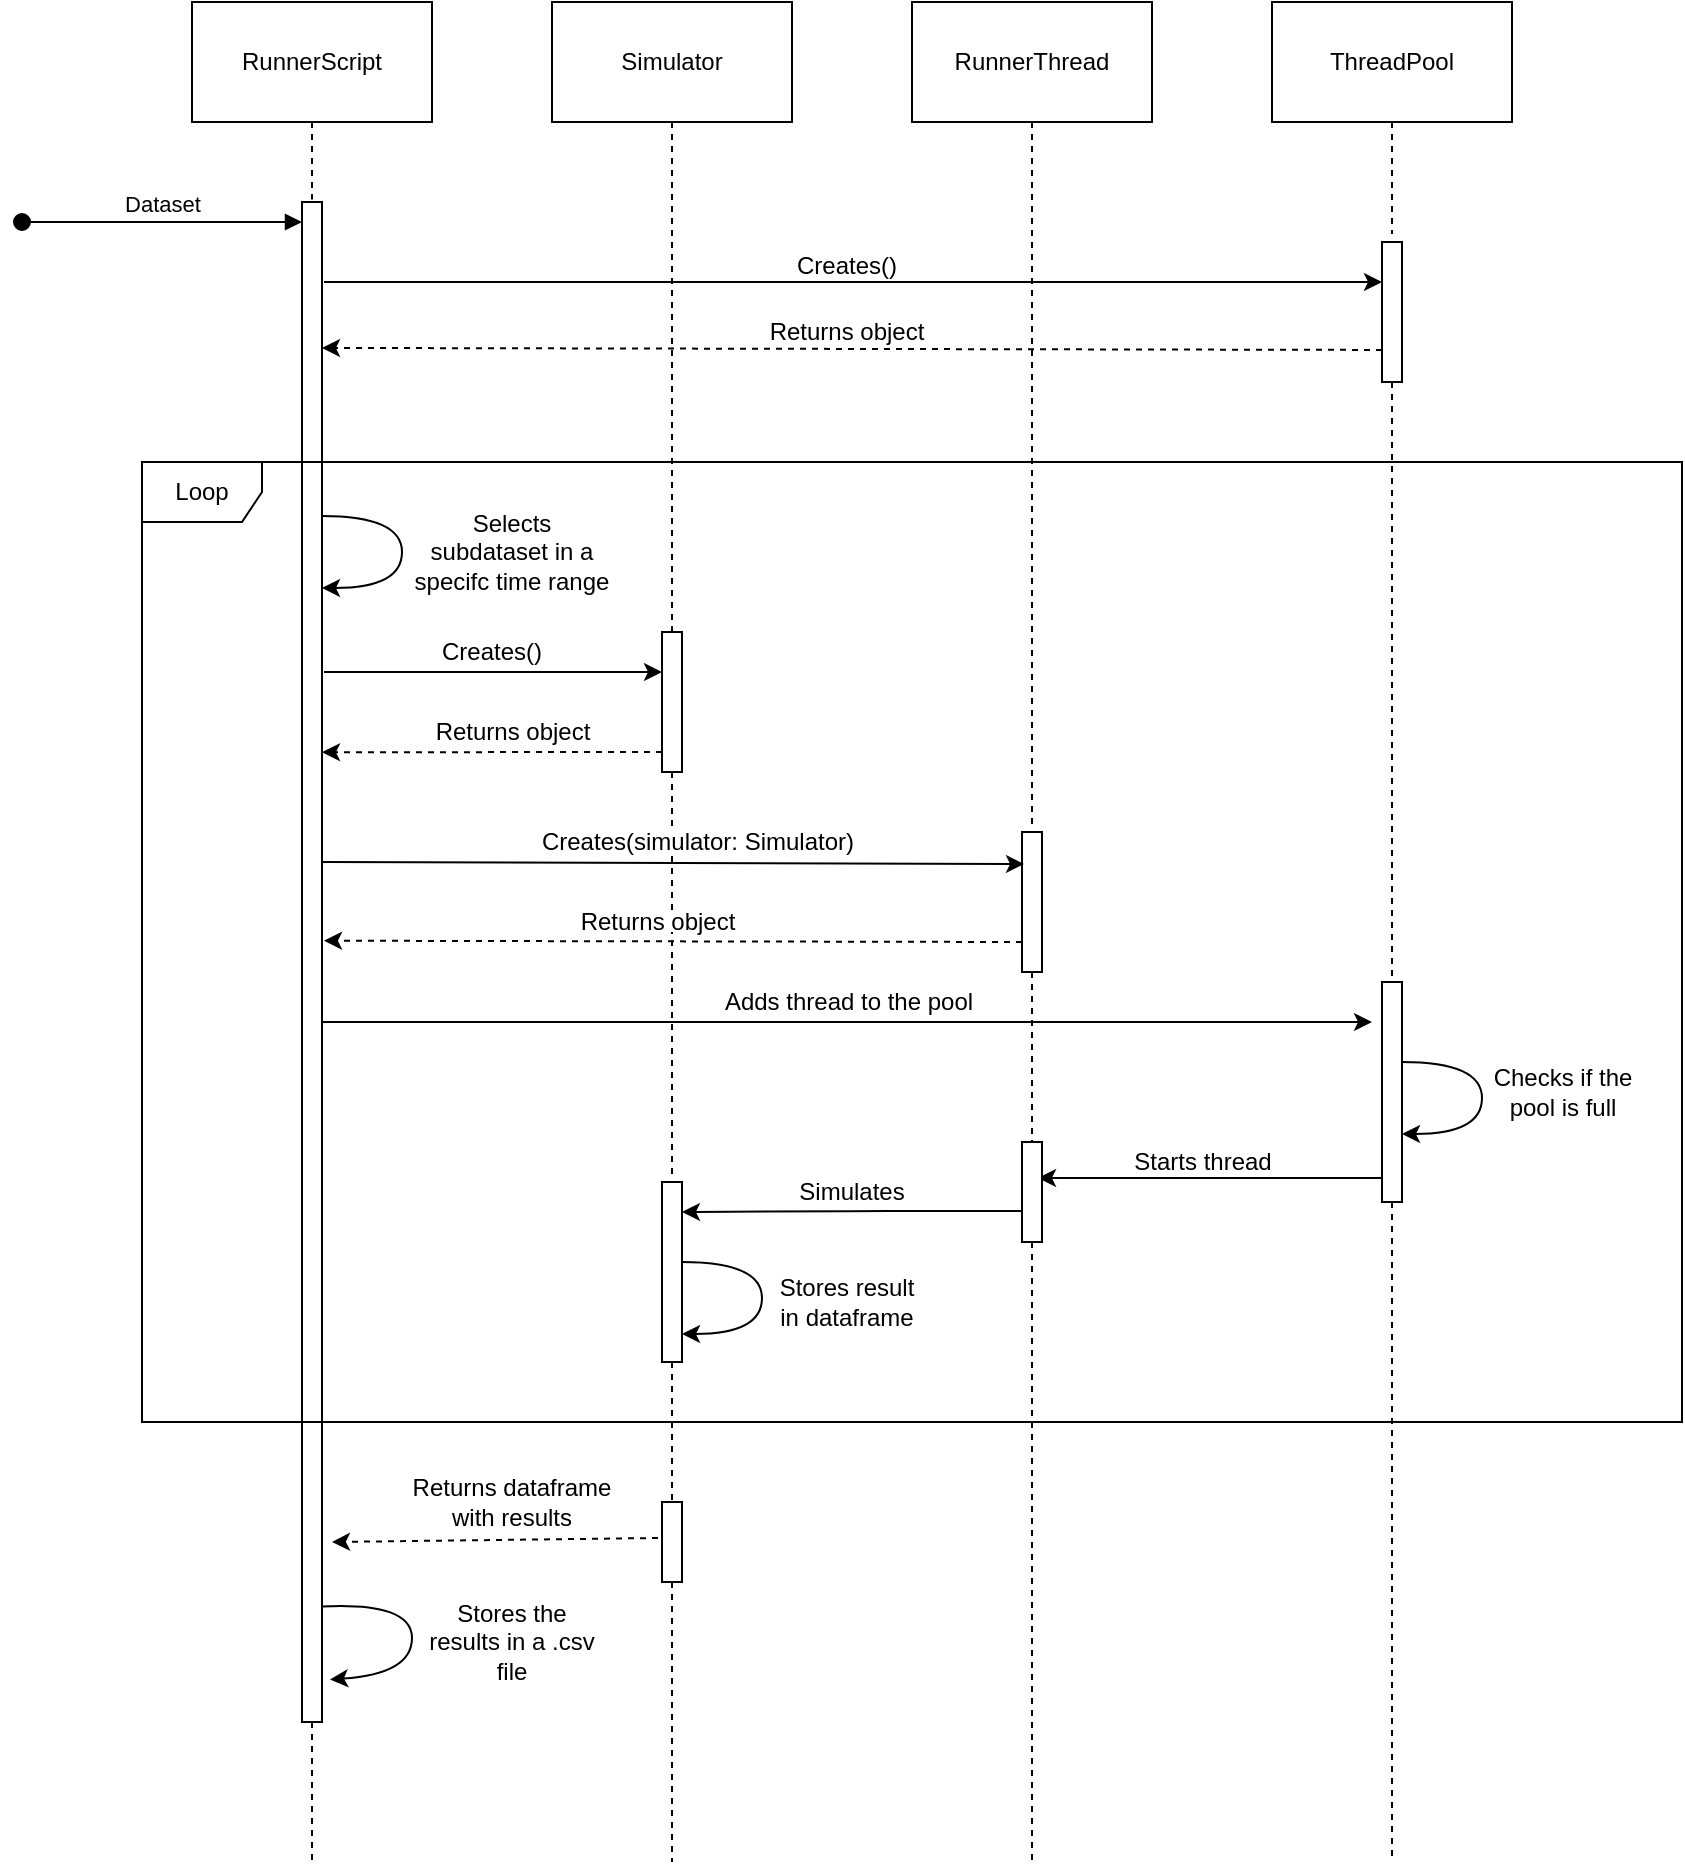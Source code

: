 <mxfile version="12.9.13" type="device"><diagram id="vDmNLJ3tLOnTpDNT0lkT" name="Page-1"><mxGraphModel dx="1086" dy="806" grid="1" gridSize="10" guides="1" tooltips="1" connect="1" arrows="1" fold="1" page="1" pageScale="1" pageWidth="827" pageHeight="1169" math="0" shadow="0"><root><mxCell id="0"/><mxCell id="1" parent="0"/><mxCell id="1Secp2DpFtY-Dkxf8vlH-45" style="edgeStyle=orthogonalEdgeStyle;rounded=0;orthogonalLoop=1;jettySize=auto;html=1;entryX=0.5;entryY=-0.043;entryDx=0;entryDy=0;entryPerimeter=0;dashed=1;endArrow=none;endFill=0;" edge="1" parent="1" source="1Secp2DpFtY-Dkxf8vlH-1" target="1Secp2DpFtY-Dkxf8vlH-23"><mxGeometry relative="1" as="geometry"/></mxCell><mxCell id="1Secp2DpFtY-Dkxf8vlH-1" value="RunnerThread" style="rounded=0;whiteSpace=wrap;html=1;" vertex="1" parent="1"><mxGeometry x="455" y="30" width="120" height="60" as="geometry"/></mxCell><mxCell id="1Secp2DpFtY-Dkxf8vlH-34" style="edgeStyle=orthogonalEdgeStyle;rounded=0;orthogonalLoop=1;jettySize=auto;html=1;dashed=1;endArrow=none;endFill=0;entryX=0.5;entryY=-0.057;entryDx=0;entryDy=0;entryPerimeter=0;" edge="1" parent="1" source="1Secp2DpFtY-Dkxf8vlH-2" target="1Secp2DpFtY-Dkxf8vlH-35"><mxGeometry relative="1" as="geometry"><mxPoint x="695" y="140" as="targetPoint"/></mxGeometry></mxCell><mxCell id="1Secp2DpFtY-Dkxf8vlH-2" value="ThreadPool" style="rounded=0;whiteSpace=wrap;html=1;" vertex="1" parent="1"><mxGeometry x="635" y="30" width="120" height="60" as="geometry"/></mxCell><mxCell id="1Secp2DpFtY-Dkxf8vlH-36" style="edgeStyle=orthogonalEdgeStyle;rounded=0;orthogonalLoop=1;jettySize=auto;html=1;dashed=1;endArrow=none;endFill=0;entryX=0.5;entryY=-0.025;entryDx=0;entryDy=0;entryPerimeter=0;" edge="1" parent="1" source="1Secp2DpFtY-Dkxf8vlH-3"><mxGeometry relative="1" as="geometry"><mxPoint x="155" y="128.75" as="targetPoint"/></mxGeometry></mxCell><mxCell id="1Secp2DpFtY-Dkxf8vlH-3" value="RunnerScript" style="rounded=0;whiteSpace=wrap;html=1;" vertex="1" parent="1"><mxGeometry x="95" y="30" width="120" height="60" as="geometry"/></mxCell><mxCell id="1Secp2DpFtY-Dkxf8vlH-46" style="edgeStyle=orthogonalEdgeStyle;rounded=0;orthogonalLoop=1;jettySize=auto;html=1;entryX=0.5;entryY=0.014;entryDx=0;entryDy=0;entryPerimeter=0;dashed=1;endArrow=none;endFill=0;" edge="1" parent="1" source="1Secp2DpFtY-Dkxf8vlH-4" target="1Secp2DpFtY-Dkxf8vlH-16"><mxGeometry relative="1" as="geometry"/></mxCell><mxCell id="1Secp2DpFtY-Dkxf8vlH-4" value="Simulator" style="rounded=0;whiteSpace=wrap;html=1;" vertex="1" parent="1"><mxGeometry x="275" y="30" width="120" height="60" as="geometry"/></mxCell><mxCell id="1Secp2DpFtY-Dkxf8vlH-83" style="edgeStyle=orthogonalEdgeStyle;rounded=0;orthogonalLoop=1;jettySize=auto;html=1;dashed=1;endArrow=none;endFill=0;" edge="1" parent="1" source="1Secp2DpFtY-Dkxf8vlH-5"><mxGeometry relative="1" as="geometry"><mxPoint x="155" y="960" as="targetPoint"/></mxGeometry></mxCell><mxCell id="1Secp2DpFtY-Dkxf8vlH-5" value="" style="html=1;points=[];perimeter=orthogonalPerimeter;" vertex="1" parent="1"><mxGeometry x="150" y="130" width="10" height="760" as="geometry"/></mxCell><mxCell id="1Secp2DpFtY-Dkxf8vlH-9" value="" style="curved=1;endArrow=classic;html=1;" edge="1" parent="1"><mxGeometry width="50" height="50" relative="1" as="geometry"><mxPoint x="700" y="560" as="sourcePoint"/><mxPoint x="700" y="596" as="targetPoint"/><Array as="points"><mxPoint x="740" y="560"/><mxPoint x="740" y="596"/></Array></mxGeometry></mxCell><mxCell id="1Secp2DpFtY-Dkxf8vlH-11" value="Dataset" style="html=1;verticalAlign=bottom;startArrow=oval;startFill=1;endArrow=block;startSize=8;" edge="1" parent="1"><mxGeometry width="60" relative="1" as="geometry"><mxPoint x="10" y="140" as="sourcePoint"/><mxPoint x="150" y="140" as="targetPoint"/></mxGeometry></mxCell><mxCell id="1Secp2DpFtY-Dkxf8vlH-14" value="&lt;span&gt;Selects subdataset in a specifc time range&lt;/span&gt;" style="text;html=1;strokeColor=none;fillColor=none;align=center;verticalAlign=middle;whiteSpace=wrap;rounded=0;" vertex="1" parent="1"><mxGeometry x="205" y="280" width="100" height="50" as="geometry"/></mxCell><mxCell id="1Secp2DpFtY-Dkxf8vlH-64" style="edgeStyle=orthogonalEdgeStyle;rounded=0;orthogonalLoop=1;jettySize=auto;html=1;entryX=0.5;entryY=-0.043;entryDx=0;entryDy=0;entryPerimeter=0;dashed=1;endArrow=none;endFill=0;" edge="1" parent="1" source="1Secp2DpFtY-Dkxf8vlH-16" target="1Secp2DpFtY-Dkxf8vlH-63"><mxGeometry relative="1" as="geometry"/></mxCell><mxCell id="1Secp2DpFtY-Dkxf8vlH-16" value="" style="html=1;points=[];perimeter=orthogonalPerimeter;" vertex="1" parent="1"><mxGeometry x="330" y="345" width="10" height="70" as="geometry"/></mxCell><mxCell id="1Secp2DpFtY-Dkxf8vlH-18" value="" style="endArrow=classic;html=1;" edge="1" parent="1" target="1Secp2DpFtY-Dkxf8vlH-16"><mxGeometry width="50" height="50" relative="1" as="geometry"><mxPoint x="161" y="365" as="sourcePoint"/><mxPoint x="395" y="445" as="targetPoint"/></mxGeometry></mxCell><mxCell id="1Secp2DpFtY-Dkxf8vlH-19" value="&lt;span&gt;Creates()&lt;/span&gt;" style="text;html=1;strokeColor=none;fillColor=none;align=center;verticalAlign=middle;whiteSpace=wrap;rounded=0;" vertex="1" parent="1"><mxGeometry x="205" y="345" width="80" height="20" as="geometry"/></mxCell><mxCell id="1Secp2DpFtY-Dkxf8vlH-20" value="" style="endArrow=classic;html=1;dashed=1;entryX=1;entryY=0.362;entryDx=0;entryDy=0;entryPerimeter=0;" edge="1" parent="1" target="1Secp2DpFtY-Dkxf8vlH-5"><mxGeometry width="50" height="50" relative="1" as="geometry"><mxPoint x="330" y="405" as="sourcePoint"/><mxPoint x="165" y="405" as="targetPoint"/></mxGeometry></mxCell><mxCell id="1Secp2DpFtY-Dkxf8vlH-21" value="Returns object" style="text;html=1;align=center;verticalAlign=middle;resizable=0;points=[];autosize=1;" vertex="1" parent="1"><mxGeometry x="210" y="385" width="90" height="20" as="geometry"/></mxCell><mxCell id="1Secp2DpFtY-Dkxf8vlH-58" style="edgeStyle=orthogonalEdgeStyle;rounded=0;orthogonalLoop=1;jettySize=auto;html=1;entryX=0.5;entryY=0;entryDx=0;entryDy=0;entryPerimeter=0;dashed=1;endArrow=none;endFill=0;" edge="1" parent="1" source="1Secp2DpFtY-Dkxf8vlH-23" target="1Secp2DpFtY-Dkxf8vlH-55"><mxGeometry relative="1" as="geometry"/></mxCell><mxCell id="1Secp2DpFtY-Dkxf8vlH-23" value="" style="html=1;points=[];perimeter=orthogonalPerimeter;" vertex="1" parent="1"><mxGeometry x="510" y="445" width="10" height="70" as="geometry"/></mxCell><mxCell id="1Secp2DpFtY-Dkxf8vlH-24" value="" style="endArrow=classic;html=1;" edge="1" parent="1"><mxGeometry width="50" height="50" relative="1" as="geometry"><mxPoint x="160" y="460" as="sourcePoint"/><mxPoint x="511" y="461" as="targetPoint"/></mxGeometry></mxCell><mxCell id="1Secp2DpFtY-Dkxf8vlH-30" value="Creates(simulator: Simulator)" style="text;html=1;align=center;verticalAlign=middle;whiteSpace=wrap;rounded=0;fillColor=#FFFFFF;" vertex="1" parent="1"><mxGeometry x="260" y="445" width="176" height="10" as="geometry"/></mxCell><mxCell id="1Secp2DpFtY-Dkxf8vlH-31" value="" style="endArrow=classic;html=1;dashed=1;entryX=1.1;entryY=0.486;entryDx=0;entryDy=0;entryPerimeter=0;" edge="1" parent="1" target="1Secp2DpFtY-Dkxf8vlH-5"><mxGeometry width="50" height="50" relative="1" as="geometry"><mxPoint x="510" y="500" as="sourcePoint"/><mxPoint x="165" y="500" as="targetPoint"/></mxGeometry></mxCell><mxCell id="1Secp2DpFtY-Dkxf8vlH-32" value="Returns object" style="text;html=1;align=center;verticalAlign=middle;whiteSpace=wrap;rounded=0;fillColor=#FFFFFF;" vertex="1" parent="1"><mxGeometry x="287" y="485" width="82" height="10" as="geometry"/></mxCell><mxCell id="1Secp2DpFtY-Dkxf8vlH-68" style="edgeStyle=orthogonalEdgeStyle;rounded=0;orthogonalLoop=1;jettySize=auto;html=1;dashed=1;endArrow=none;endFill=0;entryX=0.5;entryY=-0.027;entryDx=0;entryDy=0;entryPerimeter=0;" edge="1" parent="1" source="1Secp2DpFtY-Dkxf8vlH-35" target="1Secp2DpFtY-Dkxf8vlH-49"><mxGeometry relative="1" as="geometry"><mxPoint x="695" y="420" as="targetPoint"/></mxGeometry></mxCell><mxCell id="1Secp2DpFtY-Dkxf8vlH-35" value="" style="html=1;points=[];perimeter=orthogonalPerimeter;" vertex="1" parent="1"><mxGeometry x="690" y="150" width="10" height="70" as="geometry"/></mxCell><mxCell id="1Secp2DpFtY-Dkxf8vlH-39" value="" style="endArrow=classic;html=1;entryX=0;entryY=0.286;entryDx=0;entryDy=0;entryPerimeter=0;" edge="1" parent="1" target="1Secp2DpFtY-Dkxf8vlH-35"><mxGeometry width="50" height="50" relative="1" as="geometry"><mxPoint x="161" y="170" as="sourcePoint"/><mxPoint x="685" y="170" as="targetPoint"/></mxGeometry></mxCell><mxCell id="1Secp2DpFtY-Dkxf8vlH-40" value="" style="endArrow=classic;html=1;dashed=1;entryX=1;entryY=0.096;entryDx=0;entryDy=0;entryPerimeter=0;exitX=0;exitY=0.771;exitDx=0;exitDy=0;exitPerimeter=0;" edge="1" parent="1" source="1Secp2DpFtY-Dkxf8vlH-35" target="1Secp2DpFtY-Dkxf8vlH-5"><mxGeometry width="50" height="50" relative="1" as="geometry"><mxPoint x="685" y="204" as="sourcePoint"/><mxPoint x="165" y="204.07" as="targetPoint"/></mxGeometry></mxCell><mxCell id="1Secp2DpFtY-Dkxf8vlH-41" value="Returns object" style="text;html=1;align=center;verticalAlign=middle;whiteSpace=wrap;rounded=0;fillColor=#FFFFFF;" vertex="1" parent="1"><mxGeometry x="377.25" y="190" width="90.5" height="10" as="geometry"/></mxCell><mxCell id="1Secp2DpFtY-Dkxf8vlH-42" value="Creates()" style="text;html=1;align=center;verticalAlign=middle;whiteSpace=wrap;rounded=0;fillColor=#FFFFFF;" vertex="1" parent="1"><mxGeometry x="390" y="157" width="65" height="10" as="geometry"/></mxCell><mxCell id="1Secp2DpFtY-Dkxf8vlH-48" value="" style="endArrow=classic;html=1;" edge="1" parent="1"><mxGeometry width="50" height="50" relative="1" as="geometry"><mxPoint x="160" y="540" as="sourcePoint"/><mxPoint x="685" y="540" as="targetPoint"/></mxGeometry></mxCell><mxCell id="1Secp2DpFtY-Dkxf8vlH-86" style="edgeStyle=orthogonalEdgeStyle;rounded=0;orthogonalLoop=1;jettySize=auto;html=1;dashed=1;endArrow=none;endFill=0;" edge="1" parent="1" source="1Secp2DpFtY-Dkxf8vlH-49"><mxGeometry relative="1" as="geometry"><mxPoint x="695" y="960" as="targetPoint"/></mxGeometry></mxCell><mxCell id="1Secp2DpFtY-Dkxf8vlH-49" value="" style="html=1;points=[];perimeter=orthogonalPerimeter;" vertex="1" parent="1"><mxGeometry x="690" y="520" width="10" height="110" as="geometry"/></mxCell><mxCell id="1Secp2DpFtY-Dkxf8vlH-50" value="Adds thread to the pool" style="text;html=1;align=center;verticalAlign=middle;resizable=0;points=[];autosize=1;" vertex="1" parent="1"><mxGeometry x="352.5" y="520" width="140" height="20" as="geometry"/></mxCell><mxCell id="1Secp2DpFtY-Dkxf8vlH-53" value="" style="endArrow=classic;html=1;exitX=0.5;exitY=0.446;exitDx=0;exitDy=0;exitPerimeter=0;" edge="1" parent="1"><mxGeometry width="50" height="50" relative="1" as="geometry"><mxPoint x="690" y="617.98" as="sourcePoint"/><mxPoint x="518" y="618" as="targetPoint"/><Array as="points"><mxPoint x="613" y="618"/></Array></mxGeometry></mxCell><mxCell id="1Secp2DpFtY-Dkxf8vlH-85" style="edgeStyle=orthogonalEdgeStyle;rounded=0;orthogonalLoop=1;jettySize=auto;html=1;dashed=1;endArrow=none;endFill=0;" edge="1" parent="1" source="1Secp2DpFtY-Dkxf8vlH-55"><mxGeometry relative="1" as="geometry"><mxPoint x="515" y="960" as="targetPoint"/></mxGeometry></mxCell><mxCell id="1Secp2DpFtY-Dkxf8vlH-55" value="" style="html=1;points=[];perimeter=orthogonalPerimeter;" vertex="1" parent="1"><mxGeometry x="510" y="600" width="10" height="50" as="geometry"/></mxCell><mxCell id="1Secp2DpFtY-Dkxf8vlH-59" value="Starts thread" style="text;html=1;align=center;verticalAlign=middle;resizable=0;points=[];autosize=1;" vertex="1" parent="1"><mxGeometry x="560" y="600" width="80" height="20" as="geometry"/></mxCell><mxCell id="1Secp2DpFtY-Dkxf8vlH-60" value="" style="curved=1;endArrow=classic;html=1;" edge="1" parent="1"><mxGeometry width="50" height="50" relative="1" as="geometry"><mxPoint x="160" y="287" as="sourcePoint"/><mxPoint x="160" y="323" as="targetPoint"/><Array as="points"><mxPoint x="200" y="287"/><mxPoint x="200" y="323"/></Array></mxGeometry></mxCell><mxCell id="1Secp2DpFtY-Dkxf8vlH-62" value="&lt;span&gt;Checks if the pool is full&lt;/span&gt;" style="text;html=1;strokeColor=none;fillColor=none;align=center;verticalAlign=middle;whiteSpace=wrap;rounded=0;" vertex="1" parent="1"><mxGeometry x="740" y="565" width="81" height="20" as="geometry"/></mxCell><mxCell id="1Secp2DpFtY-Dkxf8vlH-71" style="edgeStyle=orthogonalEdgeStyle;rounded=0;orthogonalLoop=1;jettySize=auto;html=1;dashed=1;endArrow=none;endFill=0;entryX=0.5;entryY=0.029;entryDx=0;entryDy=0;entryPerimeter=0;" edge="1" parent="1" source="1Secp2DpFtY-Dkxf8vlH-63" target="1Secp2DpFtY-Dkxf8vlH-73"><mxGeometry relative="1" as="geometry"><mxPoint x="335" y="750" as="targetPoint"/></mxGeometry></mxCell><mxCell id="1Secp2DpFtY-Dkxf8vlH-63" value="" style="html=1;points=[];perimeter=orthogonalPerimeter;" vertex="1" parent="1"><mxGeometry x="330" y="620" width="10" height="90" as="geometry"/></mxCell><mxCell id="1Secp2DpFtY-Dkxf8vlH-65" value="" style="endArrow=classic;html=1;exitX=0.5;exitY=0.446;exitDx=0;exitDy=0;exitPerimeter=0;" edge="1" parent="1"><mxGeometry width="50" height="50" relative="1" as="geometry"><mxPoint x="510" y="634.5" as="sourcePoint"/><mxPoint x="340" y="635" as="targetPoint"/><Array as="points"><mxPoint x="433" y="634.52"/></Array></mxGeometry></mxCell><mxCell id="1Secp2DpFtY-Dkxf8vlH-67" value="Simulates" style="text;html=1;align=center;verticalAlign=middle;whiteSpace=wrap;rounded=0;fillColor=#FFFFFF;" vertex="1" parent="1"><mxGeometry x="390" y="620" width="70" height="10" as="geometry"/></mxCell><mxCell id="1Secp2DpFtY-Dkxf8vlH-69" value="" style="curved=1;endArrow=classic;html=1;" edge="1" parent="1"><mxGeometry width="50" height="50" relative="1" as="geometry"><mxPoint x="340" y="660" as="sourcePoint"/><mxPoint x="340" y="696" as="targetPoint"/><Array as="points"><mxPoint x="380" y="660"/><mxPoint x="380" y="696"/></Array></mxGeometry></mxCell><mxCell id="1Secp2DpFtY-Dkxf8vlH-70" value="&lt;span&gt;Stores result in dataframe&lt;/span&gt;" style="text;html=1;strokeColor=none;fillColor=none;align=center;verticalAlign=middle;whiteSpace=wrap;rounded=0;" vertex="1" parent="1"><mxGeometry x="382" y="670" width="81" height="20" as="geometry"/></mxCell><mxCell id="1Secp2DpFtY-Dkxf8vlH-84" style="edgeStyle=orthogonalEdgeStyle;rounded=0;orthogonalLoop=1;jettySize=auto;html=1;dashed=1;endArrow=none;endFill=0;" edge="1" parent="1" source="1Secp2DpFtY-Dkxf8vlH-73"><mxGeometry relative="1" as="geometry"><mxPoint x="335" y="960" as="targetPoint"/></mxGeometry></mxCell><mxCell id="1Secp2DpFtY-Dkxf8vlH-73" value="" style="html=1;points=[];perimeter=orthogonalPerimeter;" vertex="1" parent="1"><mxGeometry x="330" y="780" width="10" height="40" as="geometry"/></mxCell><mxCell id="1Secp2DpFtY-Dkxf8vlH-74" value="Loop" style="shape=umlFrame;whiteSpace=wrap;html=1;fillColor=#FFFFFF;" vertex="1" parent="1"><mxGeometry x="70" y="260" width="770" height="480" as="geometry"/></mxCell><mxCell id="1Secp2DpFtY-Dkxf8vlH-76" value="" style="endArrow=classic;html=1;dashed=1;exitX=-0.2;exitY=0.45;exitDx=0;exitDy=0;exitPerimeter=0;" edge="1" parent="1" source="1Secp2DpFtY-Dkxf8vlH-73"><mxGeometry width="50" height="50" relative="1" as="geometry"><mxPoint x="310" y="800" as="sourcePoint"/><mxPoint x="165" y="800" as="targetPoint"/></mxGeometry></mxCell><mxCell id="1Secp2DpFtY-Dkxf8vlH-79" value="&lt;span&gt;Returns dataframe with results&lt;/span&gt;" style="text;html=1;strokeColor=none;fillColor=none;align=center;verticalAlign=middle;whiteSpace=wrap;rounded=0;" vertex="1" parent="1"><mxGeometry x="200" y="770" width="110" height="20" as="geometry"/></mxCell><mxCell id="1Secp2DpFtY-Dkxf8vlH-81" value="" style="curved=1;endArrow=classic;html=1;exitX=1;exitY=0.924;exitDx=0;exitDy=0;exitPerimeter=0;entryX=1.4;entryY=0.972;entryDx=0;entryDy=0;entryPerimeter=0;" edge="1" parent="1" source="1Secp2DpFtY-Dkxf8vlH-5" target="1Secp2DpFtY-Dkxf8vlH-5"><mxGeometry width="50" height="50" relative="1" as="geometry"><mxPoint x="165" y="830" as="sourcePoint"/><mxPoint x="165" y="866" as="targetPoint"/><Array as="points"><mxPoint x="205" y="830"/><mxPoint x="205" y="866"/></Array></mxGeometry></mxCell><mxCell id="1Secp2DpFtY-Dkxf8vlH-82" value="&lt;span&gt;Stores the results in a .csv file&lt;/span&gt;" style="text;html=1;strokeColor=none;fillColor=none;align=center;verticalAlign=middle;whiteSpace=wrap;rounded=0;" vertex="1" parent="1"><mxGeometry x="210" y="840" width="90" height="20" as="geometry"/></mxCell></root></mxGraphModel></diagram></mxfile>